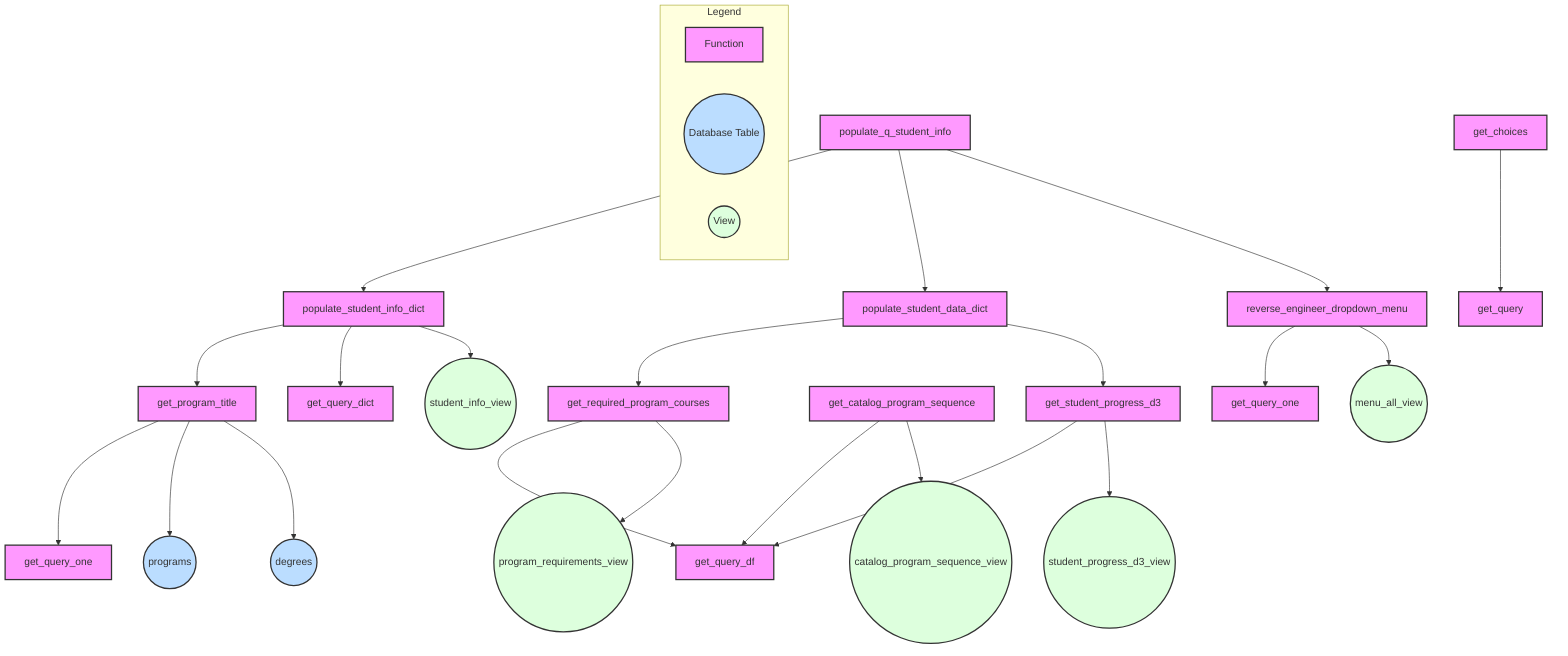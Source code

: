 graph TD
    %% Define styles
    classDef function fill:#f9f,stroke:#333,stroke-width:2px;
    classDef database fill:#bdf,stroke:#333,stroke-width:2px;
    classDef view fill:#dfd,stroke:#333,stroke-width:2px;

    %% Functions
    
    A[populate_q_student_info]:::function
    B[populate_student_info_dict]:::function
    C[populate_student_data_dict]:::function
    D[get_program_title]:::function
    E[get_required_program_courses]:::function
    F[get_student_progress_d3]:::function
    G[get_query_dict]:::function
    H[get_query_one]:::function
    I[get_query_df]:::function
    J[reverse_engineer_dropdown_menu]:::function
    L[get_choices]:::function
    M[get_query]:::function
    N[get_catalog_program_sequence]:::function

    %% Database tables/views
    SI((student_info_view)):::view
    PV((programs)):::database
    DV((degrees)):::database
    PRV((program_requirements_view)):::view
    SPD((student_progress_d3_view)):::view
    MAV((menu_all_view)):::view
    CPS((catalog_program_sequence_view)):::view

    %% Relationships
    A --> B
    A --> C
    B --> D
    C --> E
    C --> F
    B --> G
    D --> H
    E --> I
    F --> I
    A --> J
    J --> K[get_query_one]:::function
    L --> M
    N --> I

    %% Database relationships
    B --> SI
    D --> PV
    D --> DV
    E --> PRV
    F --> SPD
    J --> MAV
    N --> CPS

    %% Legend
    subgraph Legend
        Z1[Function]:::function
        Z2((Database Table)):::database
        Z3((View)):::view
    end